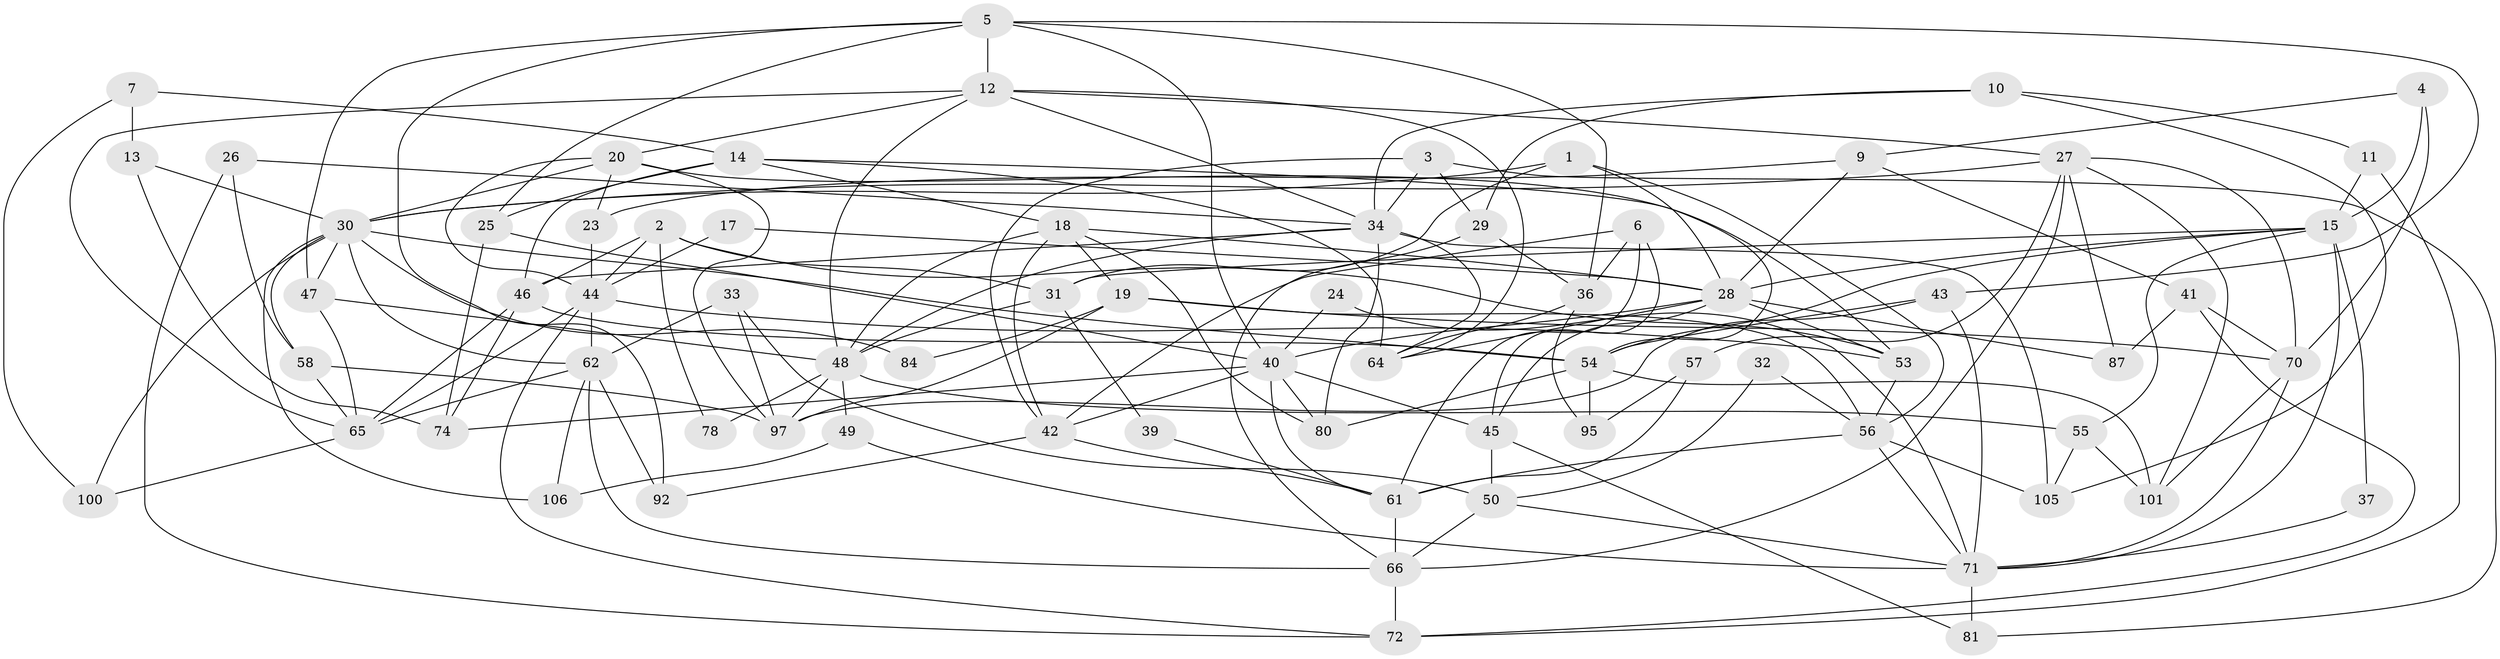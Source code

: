 // original degree distribution, {4: 0.3486238532110092, 3: 0.27522935779816515, 6: 0.07339449541284404, 2: 0.10091743119266056, 5: 0.1559633027522936, 7: 0.009174311926605505, 8: 0.03669724770642202}
// Generated by graph-tools (version 1.1) at 2025/42/03/06/25 10:42:01]
// undirected, 71 vertices, 173 edges
graph export_dot {
graph [start="1"]
  node [color=gray90,style=filled];
  1;
  2 [super="+8"];
  3 [super="+108"];
  4;
  5 [super="+21"];
  6 [super="+16"];
  7;
  9;
  10 [super="+104"];
  11;
  12 [super="+35"];
  13;
  14 [super="+91"];
  15 [super="+77"];
  17;
  18 [super="+22"];
  19 [super="+89"];
  20 [super="+38"];
  23;
  24;
  25;
  26 [super="+51"];
  27 [super="+88"];
  28 [super="+68"];
  29 [super="+83"];
  30 [super="+76"];
  31;
  32;
  33;
  34 [super="+79"];
  36;
  37;
  39 [super="+63"];
  40 [super="+107"];
  41;
  42;
  43 [super="+73"];
  44 [super="+52"];
  45 [super="+93"];
  46;
  47;
  48 [super="+67"];
  49;
  50 [super="+90"];
  53 [super="+75"];
  54 [super="+98"];
  55 [super="+86"];
  56 [super="+60"];
  57;
  58 [super="+59"];
  61 [super="+82"];
  62 [super="+103"];
  64;
  65 [super="+69"];
  66 [super="+102"];
  70 [super="+85"];
  71 [super="+99"];
  72 [super="+96"];
  74 [super="+109"];
  78;
  80 [super="+94"];
  81;
  84;
  87;
  92;
  95;
  97;
  100;
  101;
  105;
  106;
  1 -- 30;
  1 -- 31;
  1 -- 28;
  1 -- 56;
  2 -- 31;
  2 -- 78;
  2 -- 44;
  2 -- 46;
  2 -- 53;
  3 -- 81;
  3 -- 29 [weight=2];
  3 -- 34;
  3 -- 42;
  4 -- 15;
  4 -- 9;
  4 -- 70;
  5 -- 36;
  5 -- 25;
  5 -- 43;
  5 -- 40;
  5 -- 92;
  5 -- 47;
  5 -- 12;
  6 -- 36;
  6 -- 45;
  6 -- 42;
  6 -- 61;
  7 -- 100;
  7 -- 13;
  7 -- 14;
  9 -- 41;
  9 -- 23;
  9 -- 28;
  10 -- 11;
  10 -- 34;
  10 -- 29;
  10 -- 105;
  11 -- 15;
  11 -- 72;
  12 -- 20;
  12 -- 48;
  12 -- 34;
  12 -- 64;
  12 -- 65;
  12 -- 27;
  13 -- 30;
  13 -- 74;
  14 -- 46;
  14 -- 25;
  14 -- 54;
  14 -- 64;
  14 -- 18;
  15 -- 55;
  15 -- 71;
  15 -- 28;
  15 -- 31;
  15 -- 37;
  15 -- 54;
  17 -- 28;
  17 -- 44;
  18 -- 28;
  18 -- 19;
  18 -- 48;
  18 -- 80;
  18 -- 42;
  19 -- 70;
  19 -- 97;
  19 -- 84;
  19 -- 56;
  20 -- 97;
  20 -- 53;
  20 -- 23;
  20 -- 30;
  20 -- 44;
  23 -- 44;
  24 -- 40;
  24 -- 71;
  25 -- 40;
  25 -- 74;
  26 -- 34 [weight=2];
  26 -- 72;
  26 -- 58;
  27 -- 101;
  27 -- 87;
  27 -- 30;
  27 -- 57;
  27 -- 66;
  27 -- 70;
  28 -- 53;
  28 -- 64;
  28 -- 87;
  28 -- 40;
  28 -- 45;
  29 -- 66;
  29 -- 36;
  30 -- 58;
  30 -- 100;
  30 -- 106;
  30 -- 84;
  30 -- 62;
  30 -- 47;
  30 -- 54;
  31 -- 39;
  31 -- 48;
  32 -- 50;
  32 -- 56;
  33 -- 97;
  33 -- 62;
  33 -- 50;
  34 -- 64;
  34 -- 48;
  34 -- 80;
  34 -- 105;
  34 -- 46;
  36 -- 64;
  36 -- 95;
  37 -- 71;
  39 -- 61;
  40 -- 80;
  40 -- 61;
  40 -- 74;
  40 -- 42;
  40 -- 45;
  41 -- 87;
  41 -- 72;
  41 -- 70;
  42 -- 92;
  42 -- 61;
  43 -- 71;
  43 -- 97;
  43 -- 54;
  44 -- 53;
  44 -- 62 [weight=2];
  44 -- 65;
  44 -- 72;
  45 -- 81;
  45 -- 50;
  46 -- 54;
  46 -- 74;
  46 -- 65;
  47 -- 65;
  47 -- 48;
  48 -- 49;
  48 -- 55;
  48 -- 97;
  48 -- 78;
  49 -- 106;
  49 -- 71;
  50 -- 66;
  50 -- 71;
  53 -- 56;
  54 -- 80;
  54 -- 101;
  54 -- 95;
  55 -- 105;
  55 -- 101;
  56 -- 105 [weight=2];
  56 -- 71;
  56 -- 61;
  57 -- 95;
  57 -- 61;
  58 -- 97;
  58 -- 65;
  61 -- 66;
  62 -- 65;
  62 -- 92;
  62 -- 106;
  62 -- 66;
  65 -- 100;
  66 -- 72;
  70 -- 71;
  70 -- 101;
  71 -- 81;
}
